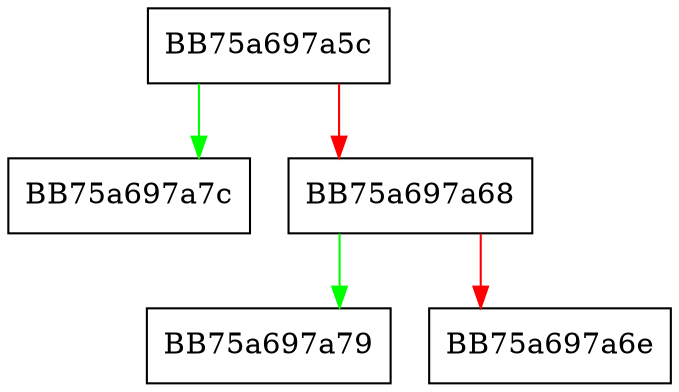digraph LUM_CloseUserProfileHandle {
  node [shape="box"];
  graph [splines=ortho];
  BB75a697a5c -> BB75a697a7c [color="green"];
  BB75a697a5c -> BB75a697a68 [color="red"];
  BB75a697a68 -> BB75a697a79 [color="green"];
  BB75a697a68 -> BB75a697a6e [color="red"];
}